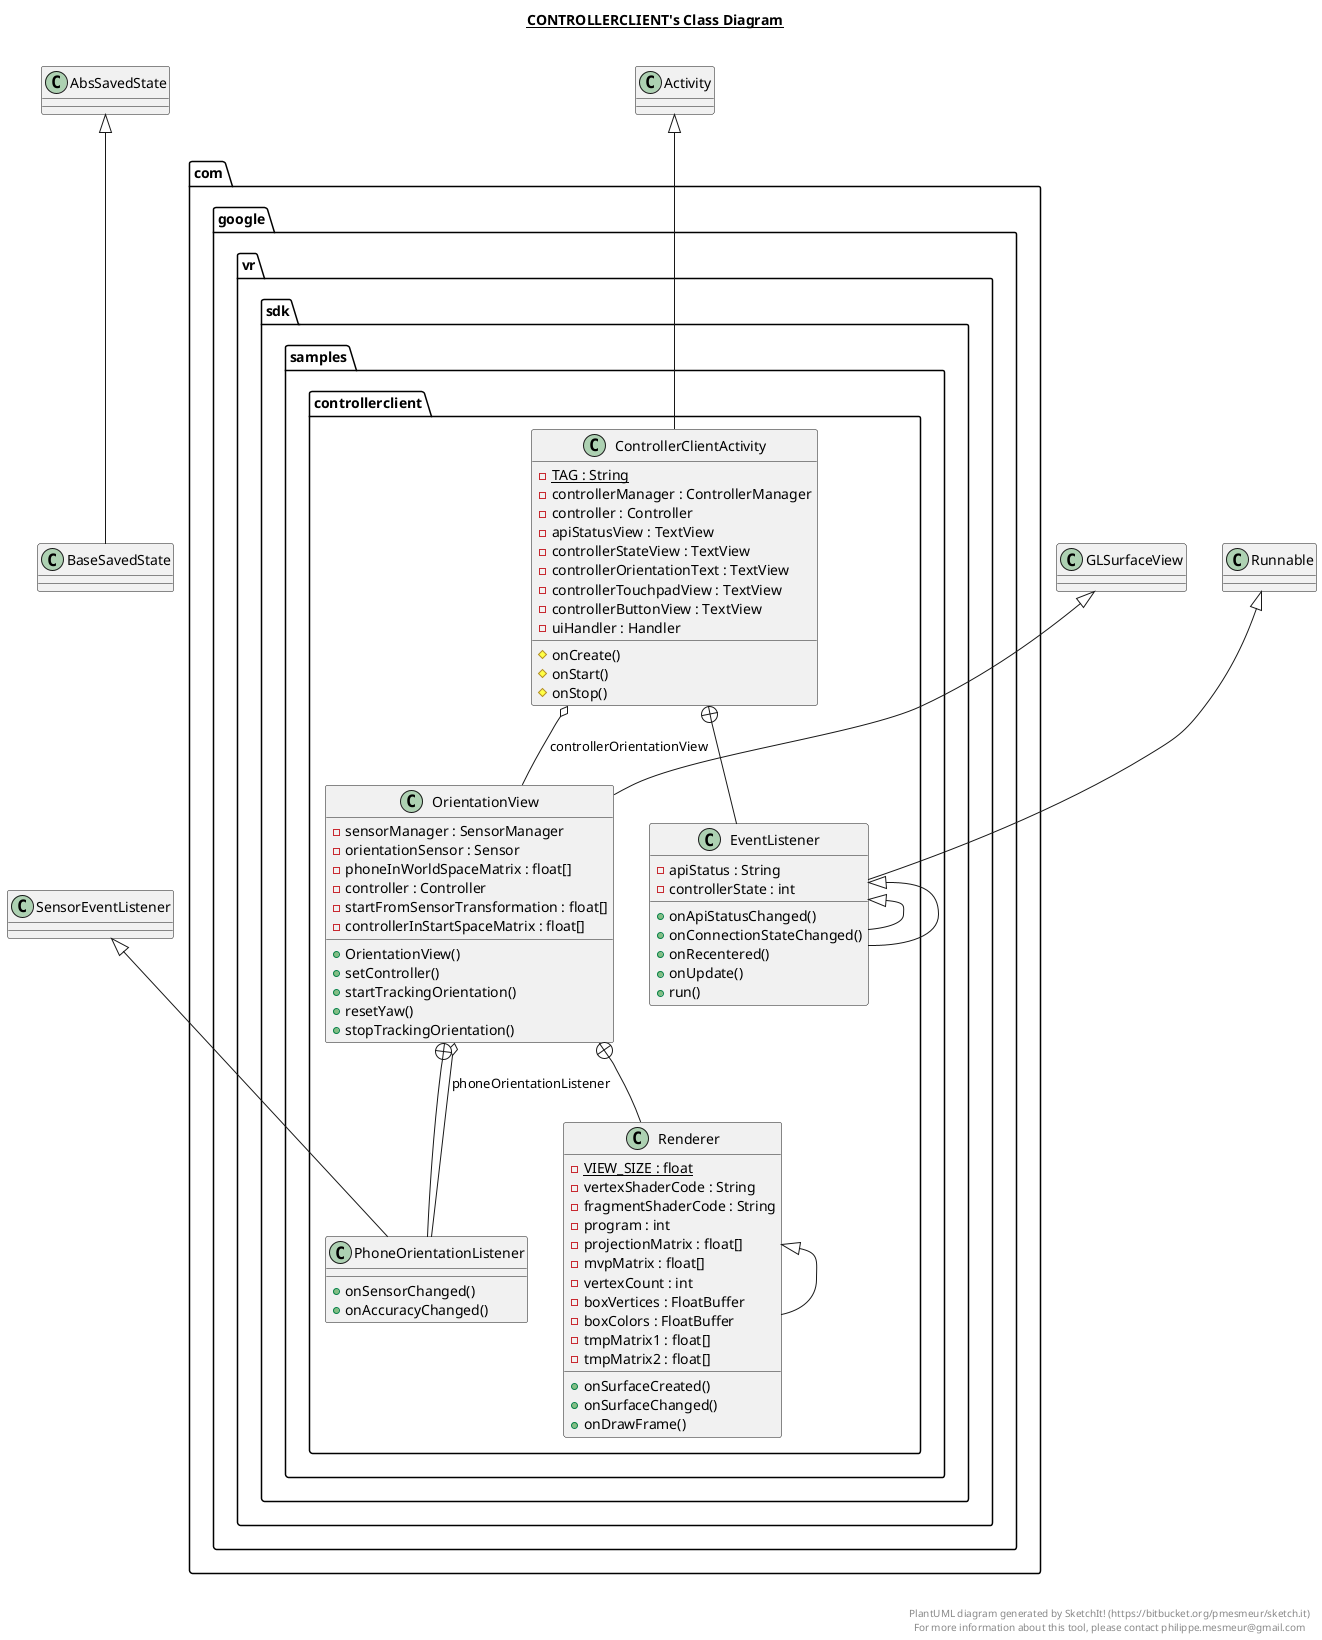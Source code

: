 @startuml

title __CONTROLLERCLIENT's Class Diagram__\n

  package com.google.vr.sdk.samples.controllerclient {
    class ControllerClientActivity {
        {static} - TAG : String
        - controllerManager : ControllerManager
        - controller : Controller
        - apiStatusView : TextView
        - controllerStateView : TextView
        - controllerOrientationText : TextView
        - controllerTouchpadView : TextView
        - controllerButtonView : TextView
        - uiHandler : Handler
        # onCreate()
        # onStart()
        # onStop()
    }
  }
  

  package com.google.vr.sdk.samples.controllerclient {
    class EventListener {
        - apiStatus : String
        - controllerState : int
        + onApiStatusChanged()
        + onConnectionStateChanged()
        + onRecentered()
        + onUpdate()
        + run()
    }
  }
  

  package com.google.vr.sdk.samples.controllerclient {
    class OrientationView {
        - sensorManager : SensorManager
        - orientationSensor : Sensor
        - phoneInWorldSpaceMatrix : float[]
        - controller : Controller
        - startFromSensorTransformation : float[]
        - controllerInStartSpaceMatrix : float[]
        + OrientationView()
        + setController()
        + startTrackingOrientation()
        + resetYaw()
        + stopTrackingOrientation()
    }
  }
  

  package com.google.vr.sdk.samples.controllerclient {
    class PhoneOrientationListener {
        + onSensorChanged()
        + onAccuracyChanged()
    }
  }
  

  package com.google.vr.sdk.samples.controllerclient {
    class Renderer {
        {static} - VIEW_SIZE : float
        - vertexShaderCode : String
        - fragmentShaderCode : String
        - program : int
        - projectionMatrix : float[]
        - mvpMatrix : float[]
        - vertexCount : int
        - boxVertices : FloatBuffer
        - boxColors : FloatBuffer
        - tmpMatrix1 : float[]
        - tmpMatrix2 : float[]
        + onSurfaceCreated()
        + onSurfaceChanged()
        + onDrawFrame()
    }
  }
  

  ControllerClientActivity -up-|> Activity
  ControllerClientActivity o-- OrientationView : controllerOrientationView
  ControllerClientActivity +-down- EventListener
  EventListener -up-|> EventListener
  EventListener -up-|> Runnable
  EventListener -up-|> EventListener
  OrientationView -up-|> GLSurfaceView
  OrientationView o-- PhoneOrientationListener : phoneOrientationListener
  OrientationView +-down- PhoneOrientationListener
  OrientationView +-down- Renderer
  PhoneOrientationListener -up-|> SensorEventListener
  Renderer -up-|> Renderer
  BaseSavedState -up-|> AbsSavedState


right footer


PlantUML diagram generated by SketchIt! (https://bitbucket.org/pmesmeur/sketch.it)
For more information about this tool, please contact philippe.mesmeur@gmail.com
endfooter

@enduml
